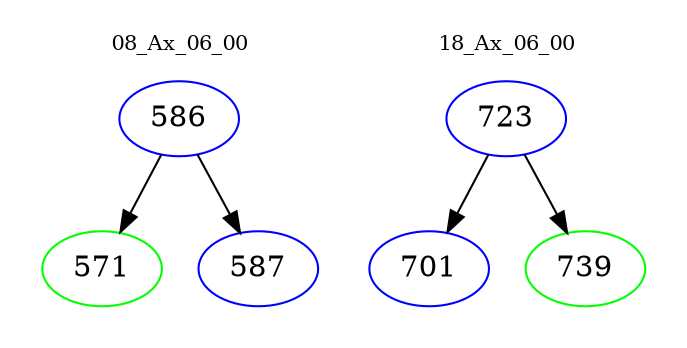 digraph{
subgraph cluster_0 {
color = white
label = "08_Ax_06_00";
fontsize=10;
T0_586 [label="586", color="blue"]
T0_586 -> T0_571 [color="black"]
T0_571 [label="571", color="green"]
T0_586 -> T0_587 [color="black"]
T0_587 [label="587", color="blue"]
}
subgraph cluster_1 {
color = white
label = "18_Ax_06_00";
fontsize=10;
T1_723 [label="723", color="blue"]
T1_723 -> T1_701 [color="black"]
T1_701 [label="701", color="blue"]
T1_723 -> T1_739 [color="black"]
T1_739 [label="739", color="green"]
}
}
